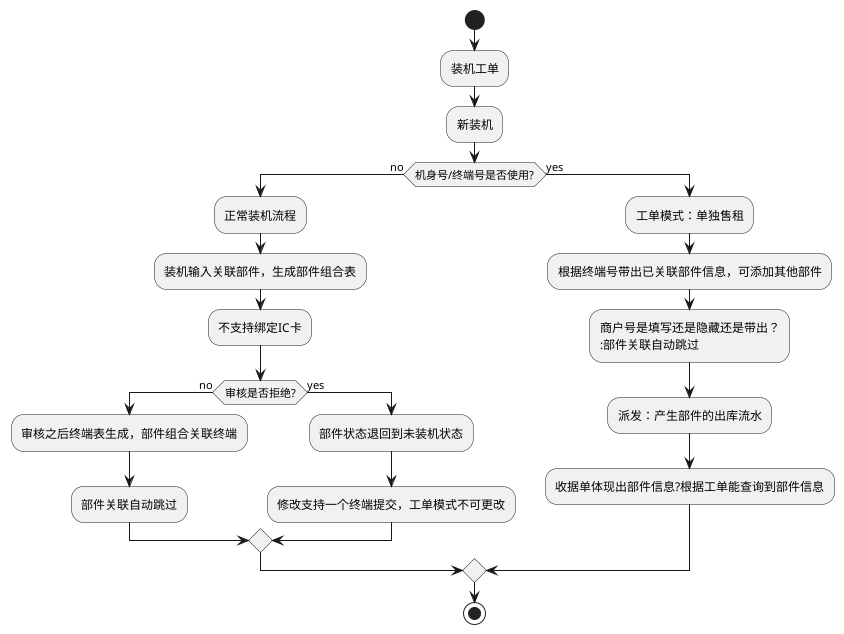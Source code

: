 @startuml

/'"单独售（租）部件功能（快捷出单）：存量在用商户单独要买部件
走装机工单流程；
根据“机身号/终端号”使用状态判断是新装机还是部件销售；
  已经使用：只产生部件的出库流水,并且收据单体现出部件信息
  未使用：产生终端、部件的出库流水
  问题：如果系统无“机身号/终端号”有问题"
'/

start
:装机工单;
:新装机;
if (机身号/终端号是否使用?) then (no)
    :正常装机流程;
    :装机输入关联部件，生成部件组合表;
    :不支持绑定IC卡;
    if (审核是否拒绝?) then (no)
    :审核之后终端表生成，部件组合关联终端;
    :部件关联自动跳过;
    else (yes)
    :部件状态退回到未装机状态;
    :修改支持一个终端提交，工单模式不可更改;
    endif
else (yes)
    :工单模式：单独售租;
    :根据终端号带出已关联部件信息，可添加其他部件;
    :商户号是填写还是隐藏还是带出？
    :部件关联自动跳过;
    :派发：产生部件的出库流水;
    :收据单体现出部件信息?根据工单能查询到部件信息;
endif

stop
@enduml
